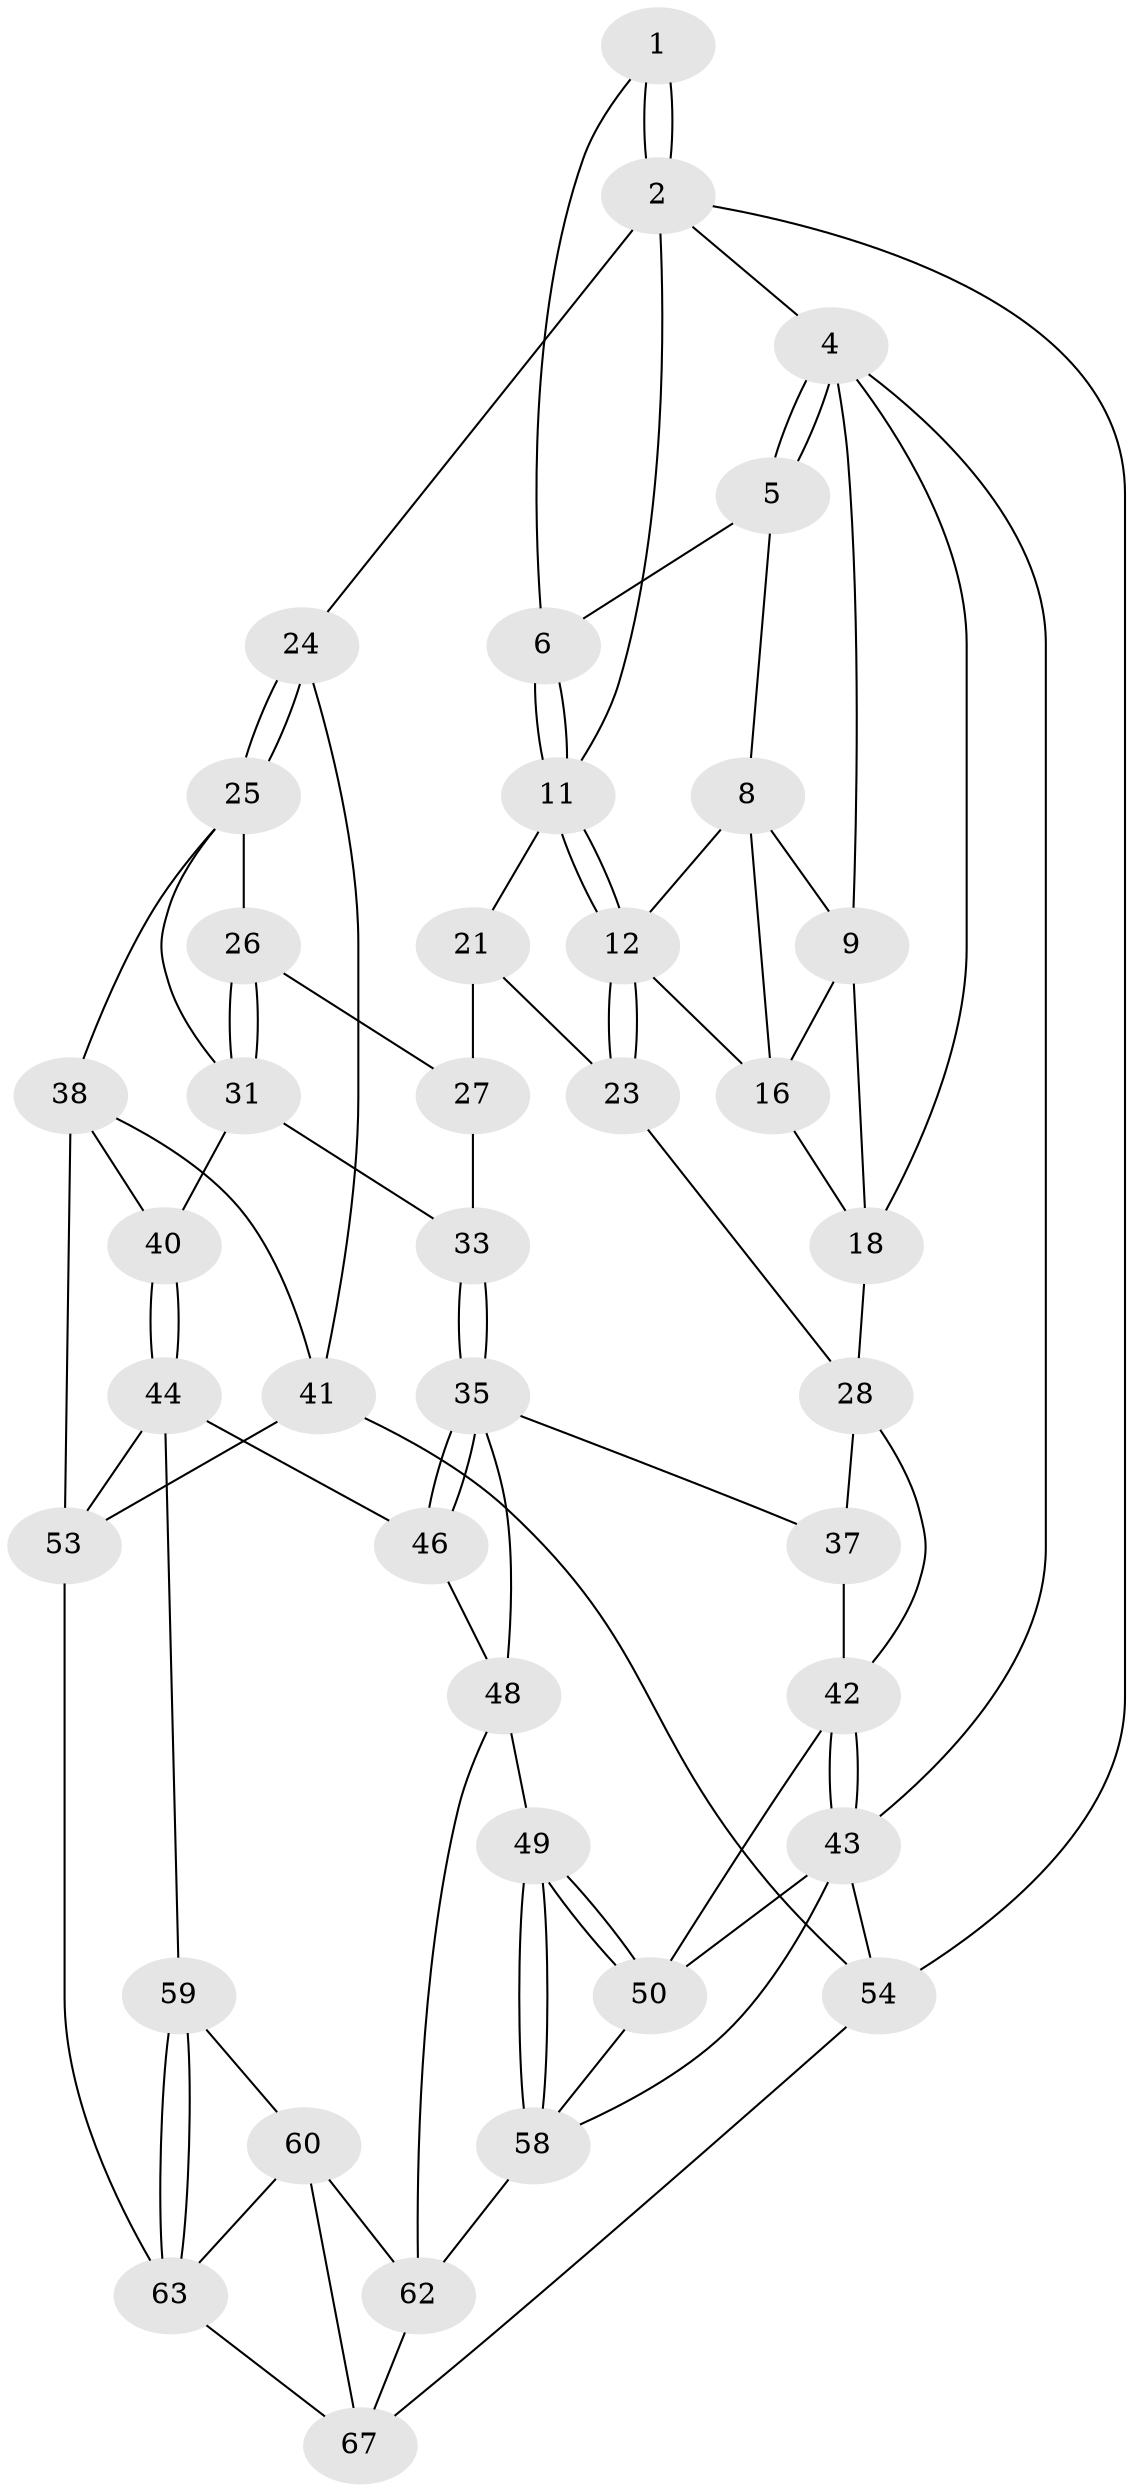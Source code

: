 // Generated by graph-tools (version 1.1) at 2025/24/03/03/25 07:24:36]
// undirected, 40 vertices, 88 edges
graph export_dot {
graph [start="1"]
  node [color=gray90,style=filled];
  1 [pos="+0.5795330396485922+0"];
  2 [pos="+0.6799090767063426+0",super="+3"];
  4 [pos="+0+0",super="+10"];
  5 [pos="+0.2586099809704309+0",super="+7"];
  6 [pos="+0.3364765373437588+0.09044352691314002"];
  8 [pos="+0.21251852487356027+0.10429183514661083",super="+14"];
  9 [pos="+0.1472878444485575+0.06913936475849611",super="+17"];
  11 [pos="+0.3832274455848764+0.14535381095258745",super="+15"];
  12 [pos="+0.3306301245205502+0.3116241994221695",super="+13"];
  16 [pos="+0.15030751775718226+0.15004697840738504",super="+19"];
  18 [pos="+0+0.1998599052490345",super="+20"];
  21 [pos="+0.6254492557567548+0.10380465804089084",super="+22"];
  23 [pos="+0.3343598296959211+0.3316913918320041"];
  24 [pos="+1+0.3293485336593359"];
  25 [pos="+0.9157683556029151+0.3372805184801756",super="+34"];
  26 [pos="+0.8583813490419852+0.3292140787631383"];
  27 [pos="+0.7964944782703368+0.2954033297482461",super="+30"];
  28 [pos="+0.16316851396060686+0.4073017740211899",super="+29"];
  31 [pos="+0.6906123024402626+0.474901079945786",super="+32"];
  33 [pos="+0.5055503196652932+0.522477033607389"];
  35 [pos="+0.45812602753717196+0.5888759634370295",super="+36"];
  37 [pos="+0.3292874941014391+0.6249784280467483"];
  38 [pos="+0.7957599859999411+0.6279474926375678",super="+39"];
  40 [pos="+0.708748658814323+0.6676199147367016"];
  41 [pos="+1+0.5726057884785924",super="+52"];
  42 [pos="+0+0.5195389032765039",super="+47"];
  43 [pos="+0+1",super="+57"];
  44 [pos="+0.6320328413721128+0.7596221094304243",super="+45"];
  46 [pos="+0.4765312159789784+0.711752713679192"];
  48 [pos="+0.2762967691549294+0.8121766307367863",super="+51"];
  49 [pos="+0.18635635164297404+0.7953316100742768"];
  50 [pos="+0.09268054010700229+0.684068270063417",super="+56"];
  53 [pos="+0.8274585937775272+0.8597283324417637",super="+55"];
  54 [pos="+1+1"];
  58 [pos="+0.03203863524677271+1",super="+65"];
  59 [pos="+0.5435720424463261+0.8000556157926295"];
  60 [pos="+0.5280481540806261+0.8460738825097213",super="+61"];
  62 [pos="+0.3438328176389519+0.92094001561054",super="+64"];
  63 [pos="+0.6912897337987985+0.8930004375530085",super="+66"];
  67 [pos="+0.5945255135056003+1",super="+68"];
  1 -- 2;
  1 -- 2;
  1 -- 6;
  2 -- 24;
  2 -- 4;
  2 -- 54;
  2 -- 11;
  4 -- 5;
  4 -- 5;
  4 -- 43;
  4 -- 9;
  4 -- 18;
  5 -- 8;
  5 -- 6;
  6 -- 11;
  6 -- 11;
  8 -- 9;
  8 -- 16;
  8 -- 12;
  9 -- 16;
  9 -- 18;
  11 -- 12;
  11 -- 12;
  11 -- 21;
  12 -- 23;
  12 -- 23;
  12 -- 16;
  16 -- 18;
  18 -- 28;
  21 -- 27 [weight=2];
  21 -- 23;
  23 -- 28;
  24 -- 25;
  24 -- 25;
  24 -- 41;
  25 -- 26;
  25 -- 38;
  25 -- 31;
  26 -- 27;
  26 -- 31;
  26 -- 31;
  27 -- 33;
  28 -- 37;
  28 -- 42;
  31 -- 40;
  31 -- 33;
  33 -- 35;
  33 -- 35;
  35 -- 46;
  35 -- 46;
  35 -- 48;
  35 -- 37;
  37 -- 42;
  38 -- 41;
  38 -- 40;
  38 -- 53;
  40 -- 44;
  40 -- 44;
  41 -- 53;
  41 -- 54;
  42 -- 43;
  42 -- 43;
  42 -- 50;
  43 -- 54;
  43 -- 50;
  43 -- 58;
  44 -- 59;
  44 -- 46;
  44 -- 53;
  46 -- 48;
  48 -- 49;
  48 -- 62;
  49 -- 50;
  49 -- 50;
  49 -- 58;
  49 -- 58;
  50 -- 58;
  53 -- 63;
  54 -- 67;
  58 -- 62;
  59 -- 60;
  59 -- 63;
  59 -- 63;
  60 -- 67;
  60 -- 62;
  60 -- 63;
  62 -- 67;
  63 -- 67;
}
